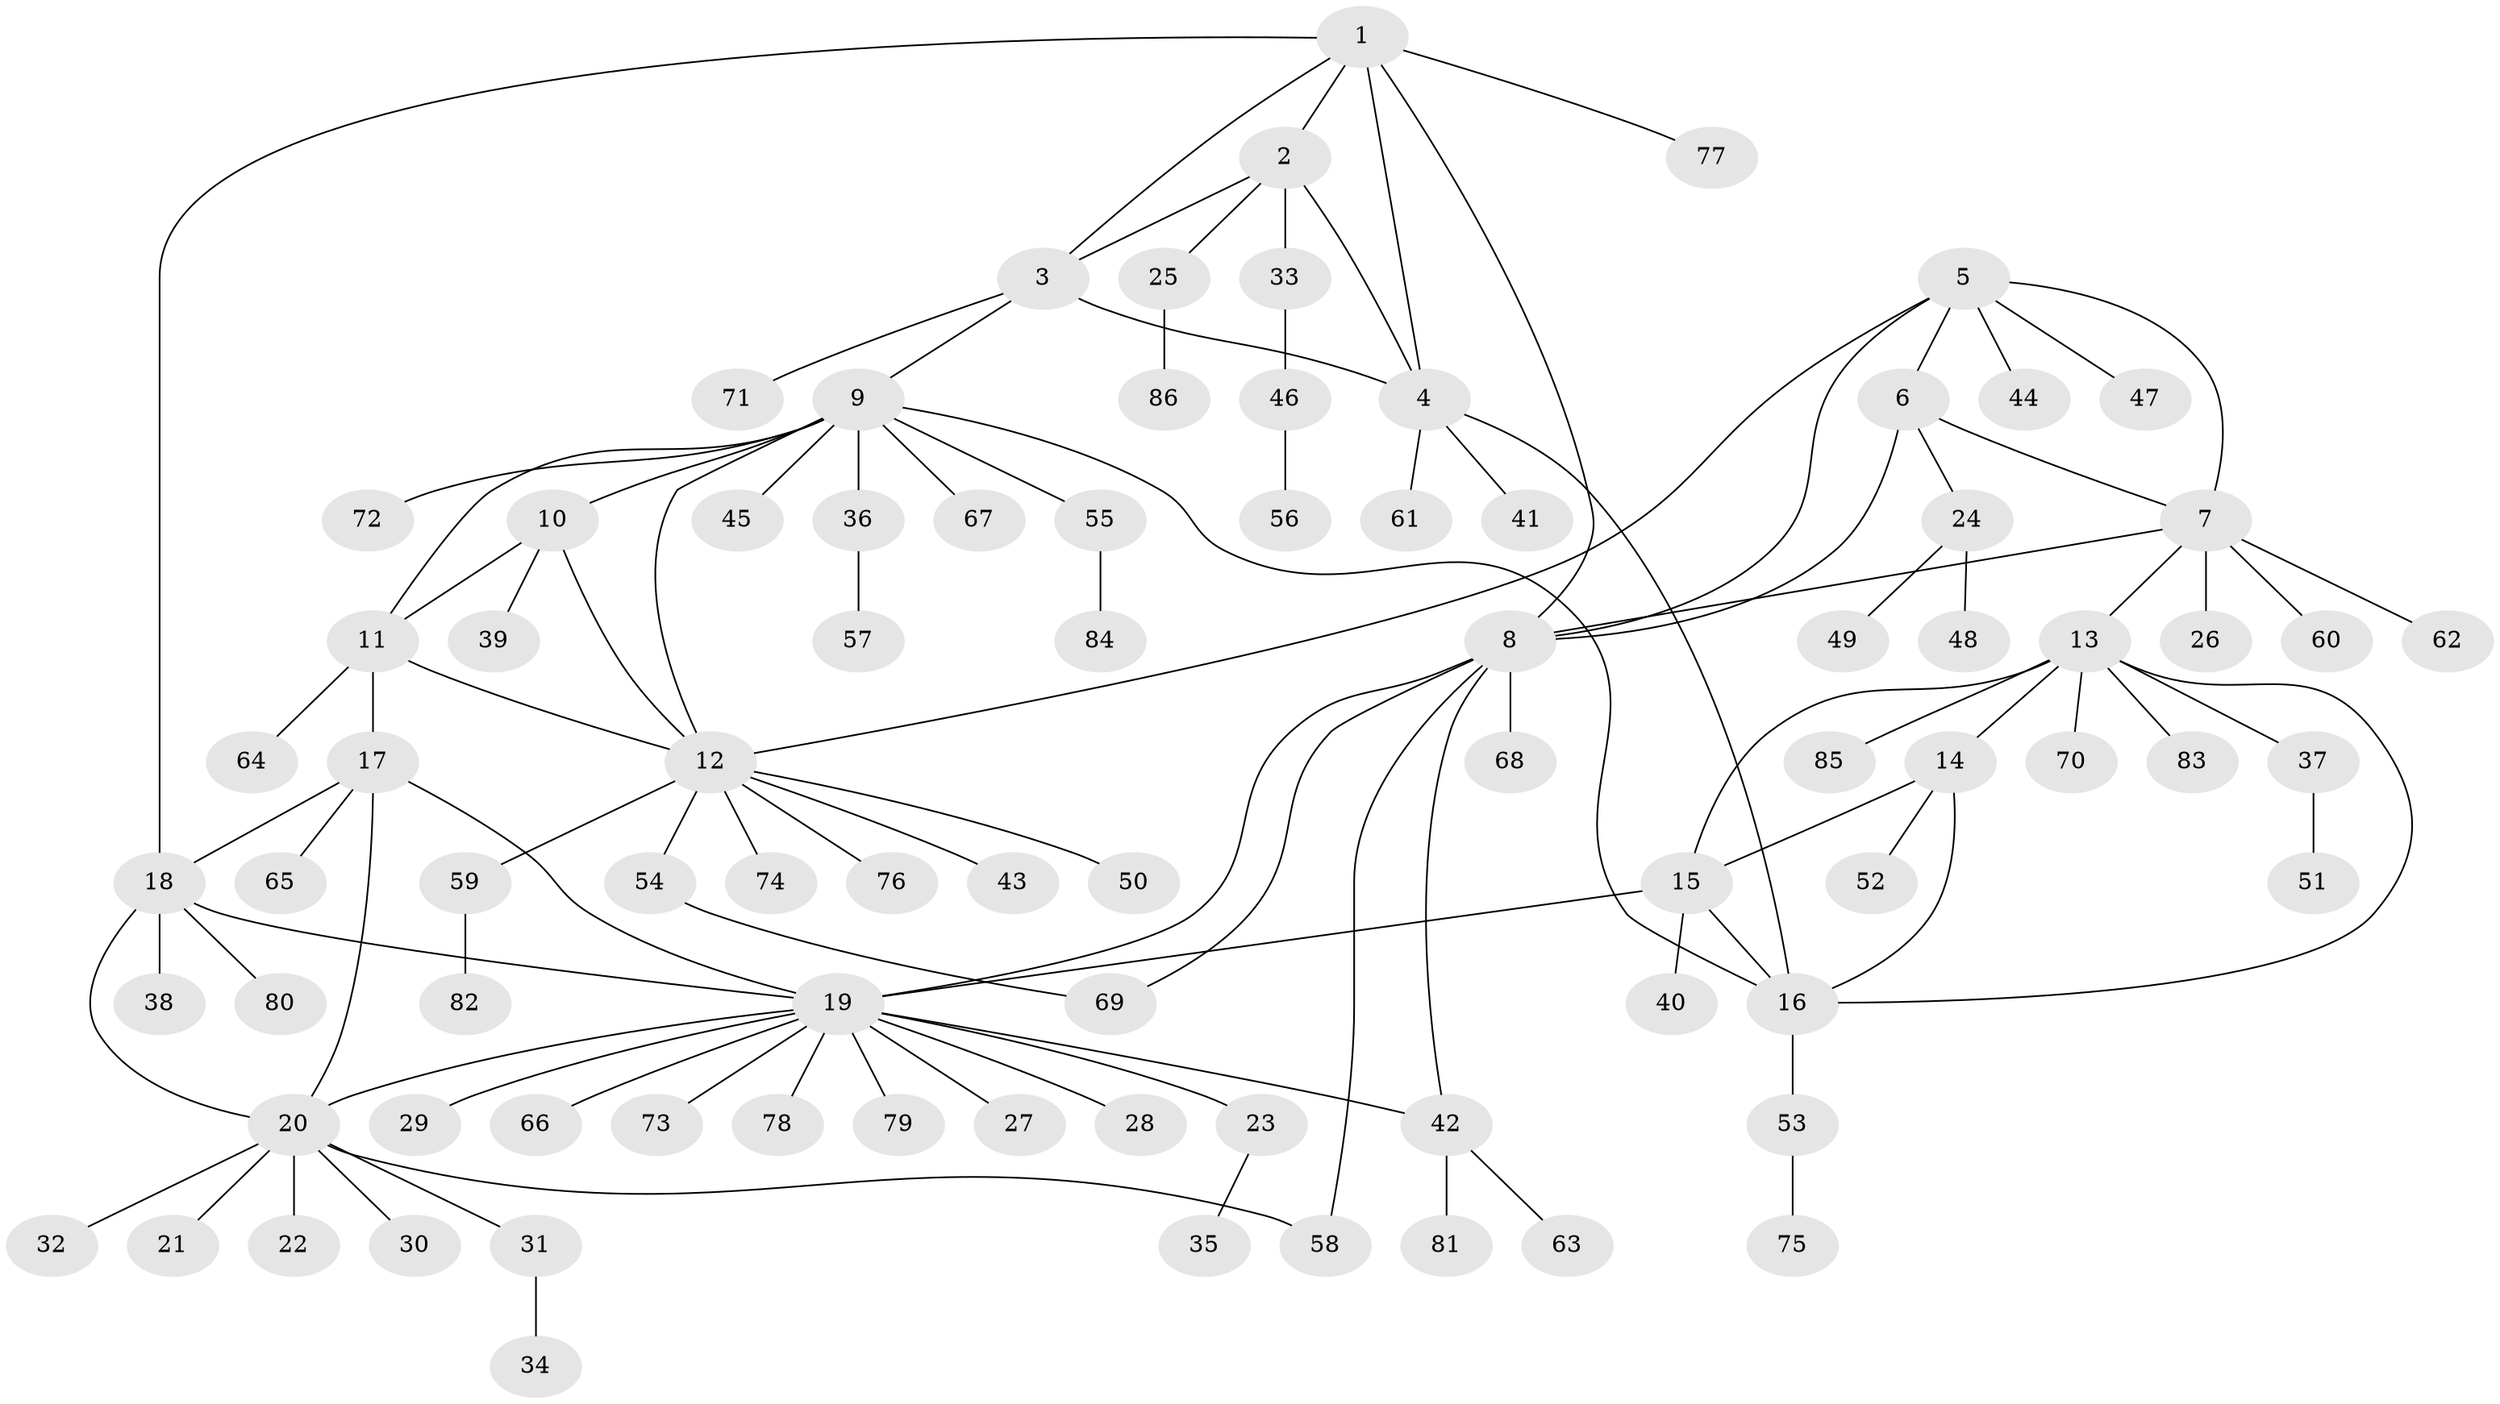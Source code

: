 // coarse degree distribution, {8: 0.038461538461538464, 1: 0.5384615384615384, 6: 0.019230769230769232, 4: 0.1346153846153846, 9: 0.038461538461538464, 3: 0.038461538461538464, 2: 0.07692307692307693, 5: 0.07692307692307693, 7: 0.019230769230769232, 13: 0.019230769230769232}
// Generated by graph-tools (version 1.1) at 2025/37/03/04/25 23:37:38]
// undirected, 86 vertices, 109 edges
graph export_dot {
  node [color=gray90,style=filled];
  1;
  2;
  3;
  4;
  5;
  6;
  7;
  8;
  9;
  10;
  11;
  12;
  13;
  14;
  15;
  16;
  17;
  18;
  19;
  20;
  21;
  22;
  23;
  24;
  25;
  26;
  27;
  28;
  29;
  30;
  31;
  32;
  33;
  34;
  35;
  36;
  37;
  38;
  39;
  40;
  41;
  42;
  43;
  44;
  45;
  46;
  47;
  48;
  49;
  50;
  51;
  52;
  53;
  54;
  55;
  56;
  57;
  58;
  59;
  60;
  61;
  62;
  63;
  64;
  65;
  66;
  67;
  68;
  69;
  70;
  71;
  72;
  73;
  74;
  75;
  76;
  77;
  78;
  79;
  80;
  81;
  82;
  83;
  84;
  85;
  86;
  1 -- 2;
  1 -- 3;
  1 -- 4;
  1 -- 8;
  1 -- 18;
  1 -- 77;
  2 -- 3;
  2 -- 4;
  2 -- 25;
  2 -- 33;
  3 -- 4;
  3 -- 9;
  3 -- 71;
  4 -- 16;
  4 -- 41;
  4 -- 61;
  5 -- 6;
  5 -- 7;
  5 -- 8;
  5 -- 12;
  5 -- 44;
  5 -- 47;
  6 -- 7;
  6 -- 8;
  6 -- 24;
  7 -- 8;
  7 -- 13;
  7 -- 26;
  7 -- 60;
  7 -- 62;
  8 -- 19;
  8 -- 42;
  8 -- 58;
  8 -- 68;
  8 -- 69;
  9 -- 10;
  9 -- 11;
  9 -- 12;
  9 -- 16;
  9 -- 36;
  9 -- 45;
  9 -- 55;
  9 -- 67;
  9 -- 72;
  10 -- 11;
  10 -- 12;
  10 -- 39;
  11 -- 12;
  11 -- 17;
  11 -- 64;
  12 -- 43;
  12 -- 50;
  12 -- 54;
  12 -- 59;
  12 -- 74;
  12 -- 76;
  13 -- 14;
  13 -- 15;
  13 -- 16;
  13 -- 37;
  13 -- 70;
  13 -- 83;
  13 -- 85;
  14 -- 15;
  14 -- 16;
  14 -- 52;
  15 -- 16;
  15 -- 19;
  15 -- 40;
  16 -- 53;
  17 -- 18;
  17 -- 19;
  17 -- 20;
  17 -- 65;
  18 -- 19;
  18 -- 20;
  18 -- 38;
  18 -- 80;
  19 -- 20;
  19 -- 23;
  19 -- 27;
  19 -- 28;
  19 -- 29;
  19 -- 42;
  19 -- 66;
  19 -- 73;
  19 -- 78;
  19 -- 79;
  20 -- 21;
  20 -- 22;
  20 -- 30;
  20 -- 31;
  20 -- 32;
  20 -- 58;
  23 -- 35;
  24 -- 48;
  24 -- 49;
  25 -- 86;
  31 -- 34;
  33 -- 46;
  36 -- 57;
  37 -- 51;
  42 -- 63;
  42 -- 81;
  46 -- 56;
  53 -- 75;
  54 -- 69;
  55 -- 84;
  59 -- 82;
}
